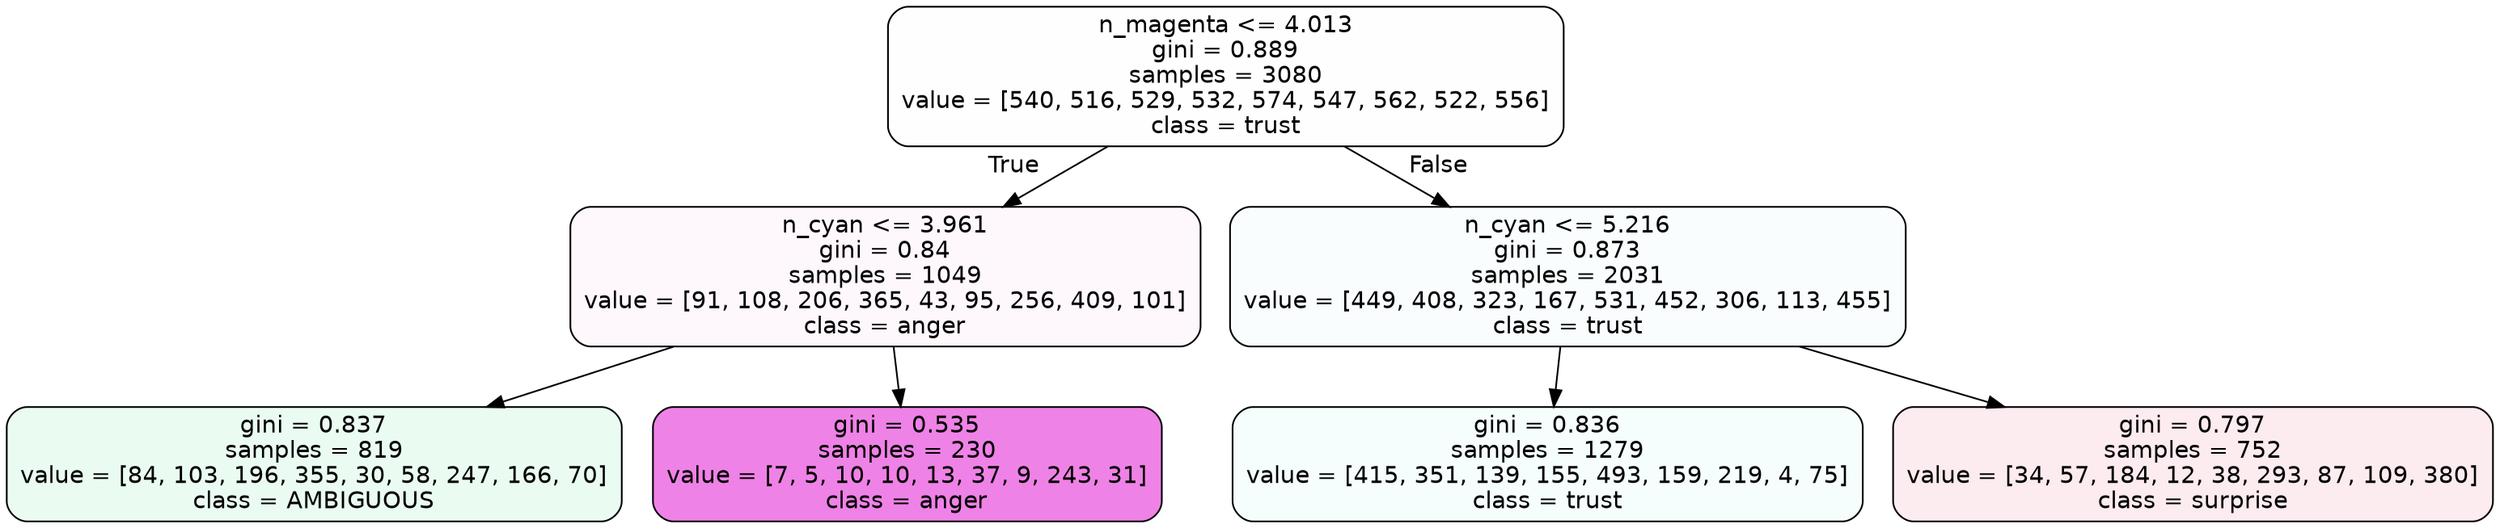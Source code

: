 digraph Tree {
node [shape=box, style="filled, rounded", color="black", fontname=helvetica] ;
edge [fontname=helvetica] ;
0 [label="n_magenta <= 4.013\ngini = 0.889\nsamples = 3080\nvalue = [540, 516, 529, 532, 574, 547, 562, 522, 556]\nclass = trust", fillcolor="#39d7e501"] ;
1 [label="n_cyan <= 3.961\ngini = 0.84\nsamples = 1049\nvalue = [91, 108, 206, 365, 43, 95, 256, 409, 101]\nclass = anger", fillcolor="#e539d709"] ;
0 -> 1 [labeldistance=2.5, labelangle=45, headlabel="True"] ;
2 [label="gini = 0.837\nsamples = 819\nvalue = [84, 103, 196, 355, 30, 58, 247, 166, 70]\nclass = AMBIGUOUS", fillcolor="#39e5811a"] ;
1 -> 2 ;
3 [label="gini = 0.535\nsamples = 230\nvalue = [7, 5, 10, 10, 13, 37, 9, 243, 31]\nclass = anger", fillcolor="#e539d7a0"] ;
1 -> 3 ;
4 [label="n_cyan <= 5.216\ngini = 0.873\nsamples = 2031\nvalue = [449, 408, 323, 167, 531, 452, 306, 113, 455]\nclass = trust", fillcolor="#39d7e507"] ;
0 -> 4 [labeldistance=2.5, labelangle=-45, headlabel="False"] ;
5 [label="gini = 0.836\nsamples = 1279\nvalue = [415, 351, 139, 155, 493, 159, 219, 4, 75]\nclass = trust", fillcolor="#39d7e50c"] ;
4 -> 5 ;
6 [label="gini = 0.797\nsamples = 752\nvalue = [34, 57, 184, 12, 38, 293, 87, 109, 380]\nclass = surprise", fillcolor="#e5396419"] ;
4 -> 6 ;
}